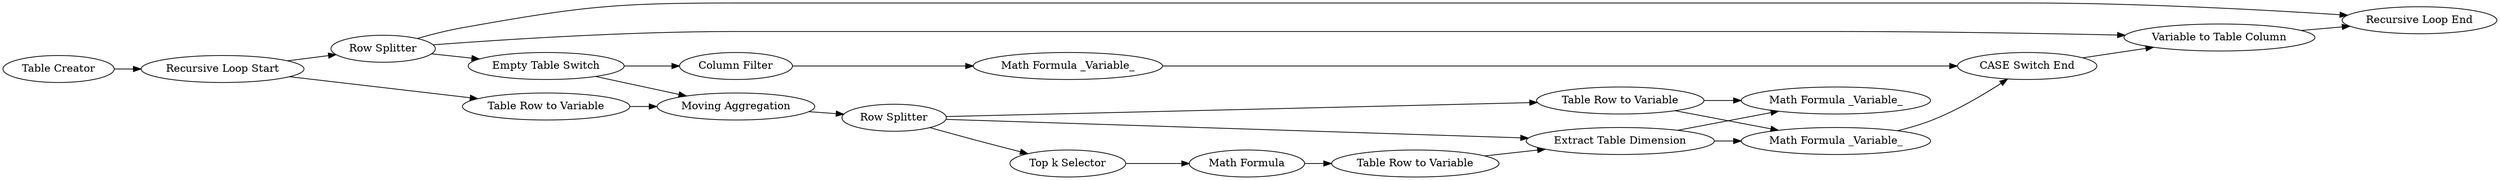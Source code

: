 digraph {
	"-8535436890581025546_8" [label="Extract Table Dimension"]
	"-8535436890581025546_10" [label="Top k Selector"]
	"-7615432896220754089_16" [label="Row Splitter"]
	"2883206177011745651_22" [label="Column Filter"]
	"-8535436890581025546_7" [label="Table Row to Variable"]
	"-7615432896220754089_2" [label="Recursive Loop Start"]
	"2883206177011745651_21" [label="Math Formula _Variable_"]
	"-7615432896220754089_14" [label="Variable to Table Column"]
	"-7615432896220754089_1" [label="Table Creator"]
	"-8535436890581025546_11" [label="Table Row to Variable"]
	"-7615432896220754089_5" [label="Table Row to Variable"]
	"-7615432896220754089_19" [label="Empty Table Switch"]
	"-7615432896220754089_15" [label="Recursive Loop End"]
	"-8535436890581025546_12" [label="Math Formula"]
	"-7615432896220754089_20" [label="CASE Switch End"]
	"-8535436890581025546_19" [label="Math Formula _Variable_"]
	"-8535436890581025546_3" [label="Moving Aggregation"]
	"-8535436890581025546_6" [label="Row Splitter"]
	"-8535436890581025546_18" [label="Math Formula _Variable_"]
	"-8535436890581025546_6" -> "-8535436890581025546_8"
	"-8535436890581025546_8" -> "-8535436890581025546_19"
	"-7615432896220754089_16" -> "-7615432896220754089_14"
	"-8535436890581025546_3" -> "-8535436890581025546_6"
	"-8535436890581025546_7" -> "-8535436890581025546_19"
	"2883206177011745651_22" -> "2883206177011745651_21"
	"-7615432896220754089_2" -> "-7615432896220754089_5"
	"-8535436890581025546_6" -> "-8535436890581025546_7"
	"-8535436890581025546_6" -> "-8535436890581025546_10"
	"2883206177011745651_21" -> "-7615432896220754089_20"
	"-7615432896220754089_20" -> "-7615432896220754089_14"
	"-8535436890581025546_8" -> "-8535436890581025546_18"
	"-7615432896220754089_16" -> "-7615432896220754089_15"
	"-7615432896220754089_2" -> "-7615432896220754089_16"
	"-7615432896220754089_16" -> "-7615432896220754089_19"
	"-8535436890581025546_7" -> "-8535436890581025546_18"
	"-8535436890581025546_12" -> "-8535436890581025546_11"
	"-7615432896220754089_1" -> "-7615432896220754089_2"
	"-8535436890581025546_10" -> "-8535436890581025546_12"
	"-7615432896220754089_19" -> "2883206177011745651_22"
	"-7615432896220754089_19" -> "-8535436890581025546_3"
	"-8535436890581025546_11" -> "-8535436890581025546_8"
	"-7615432896220754089_14" -> "-7615432896220754089_15"
	"-7615432896220754089_5" -> "-8535436890581025546_3"
	"-8535436890581025546_18" -> "-7615432896220754089_20"
	rankdir=LR
}
